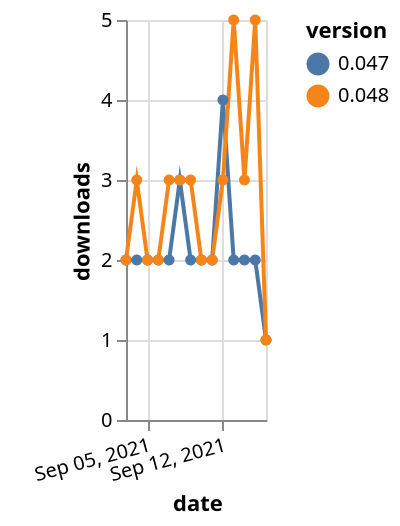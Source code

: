 {"$schema": "https://vega.github.io/schema/vega-lite/v5.json", "description": "A simple bar chart with embedded data.", "data": {"values": [{"date": "2021-09-03", "total": 3089, "delta": 2, "version": "0.047"}, {"date": "2021-09-04", "total": 3091, "delta": 2, "version": "0.047"}, {"date": "2021-09-05", "total": 3093, "delta": 2, "version": "0.047"}, {"date": "2021-09-06", "total": 3095, "delta": 2, "version": "0.047"}, {"date": "2021-09-07", "total": 3097, "delta": 2, "version": "0.047"}, {"date": "2021-09-08", "total": 3100, "delta": 3, "version": "0.047"}, {"date": "2021-09-09", "total": 3102, "delta": 2, "version": "0.047"}, {"date": "2021-09-10", "total": 3104, "delta": 2, "version": "0.047"}, {"date": "2021-09-11", "total": 3106, "delta": 2, "version": "0.047"}, {"date": "2021-09-12", "total": 3110, "delta": 4, "version": "0.047"}, {"date": "2021-09-13", "total": 3112, "delta": 2, "version": "0.047"}, {"date": "2021-09-14", "total": 3114, "delta": 2, "version": "0.047"}, {"date": "2021-09-15", "total": 3116, "delta": 2, "version": "0.047"}, {"date": "2021-09-16", "total": 3117, "delta": 1, "version": "0.047"}, {"date": "2021-09-03", "total": 2441, "delta": 2, "version": "0.048"}, {"date": "2021-09-04", "total": 2444, "delta": 3, "version": "0.048"}, {"date": "2021-09-05", "total": 2446, "delta": 2, "version": "0.048"}, {"date": "2021-09-06", "total": 2448, "delta": 2, "version": "0.048"}, {"date": "2021-09-07", "total": 2451, "delta": 3, "version": "0.048"}, {"date": "2021-09-08", "total": 2454, "delta": 3, "version": "0.048"}, {"date": "2021-09-09", "total": 2457, "delta": 3, "version": "0.048"}, {"date": "2021-09-10", "total": 2459, "delta": 2, "version": "0.048"}, {"date": "2021-09-11", "total": 2461, "delta": 2, "version": "0.048"}, {"date": "2021-09-12", "total": 2464, "delta": 3, "version": "0.048"}, {"date": "2021-09-13", "total": 2469, "delta": 5, "version": "0.048"}, {"date": "2021-09-14", "total": 2472, "delta": 3, "version": "0.048"}, {"date": "2021-09-15", "total": 2477, "delta": 5, "version": "0.048"}, {"date": "2021-09-16", "total": 2478, "delta": 1, "version": "0.048"}]}, "width": "container", "mark": {"type": "line", "point": {"filled": true}}, "encoding": {"x": {"field": "date", "type": "temporal", "timeUnit": "yearmonthdate", "title": "date", "axis": {"labelAngle": -15}}, "y": {"field": "delta", "type": "quantitative", "title": "downloads"}, "color": {"field": "version", "type": "nominal"}, "tooltip": {"field": "delta"}}}